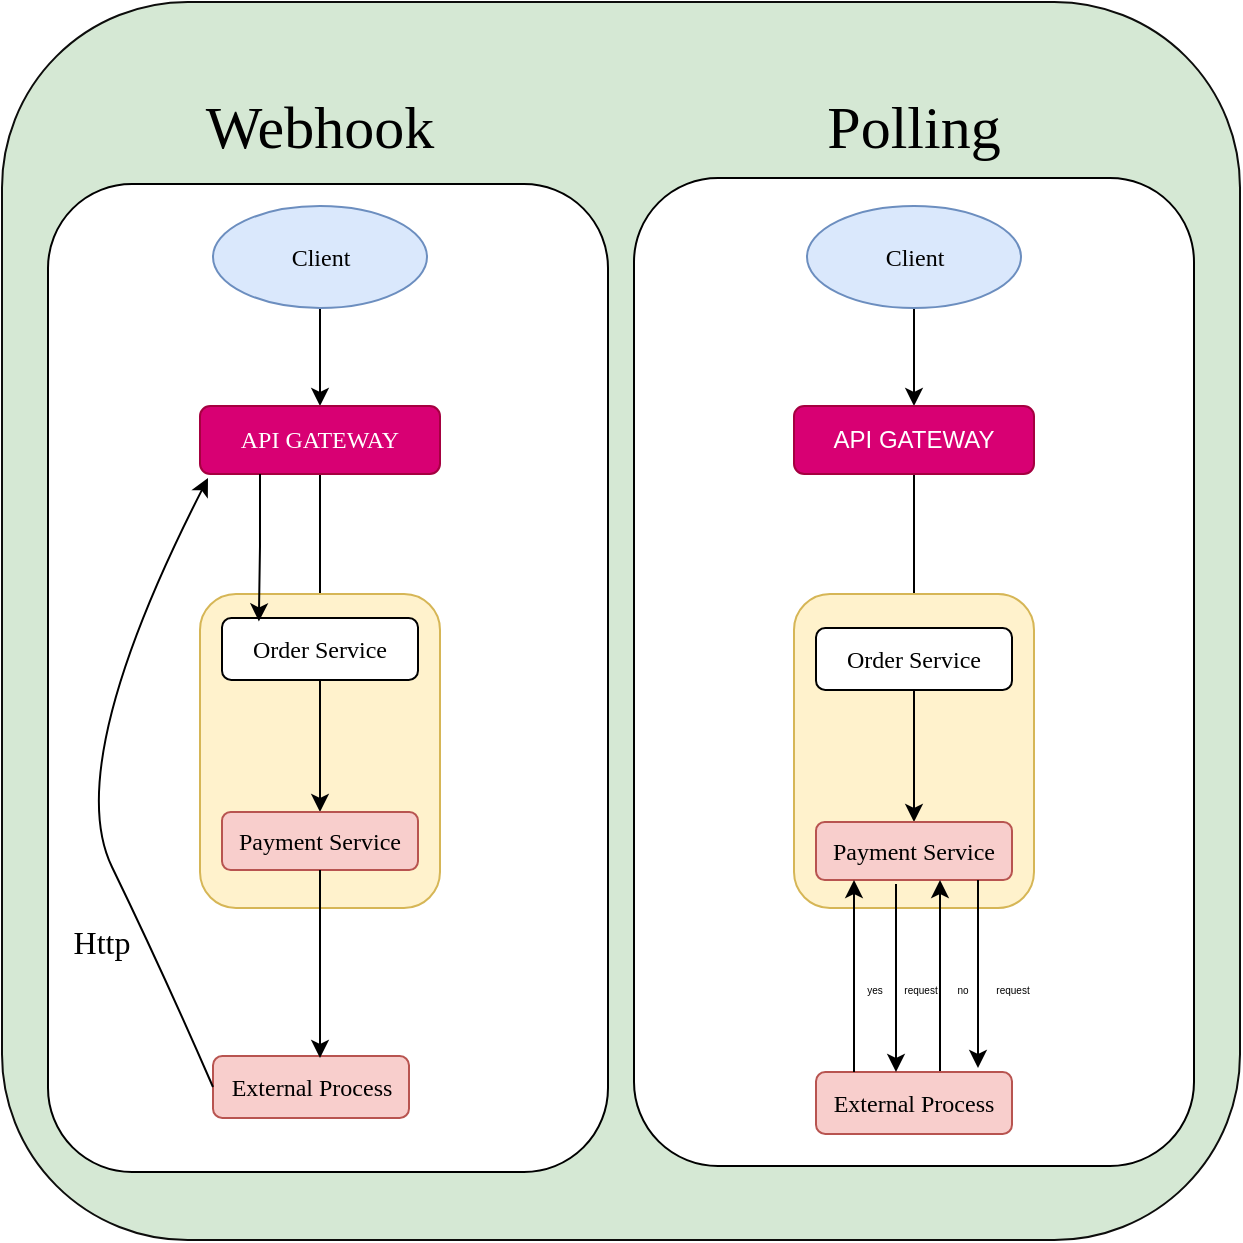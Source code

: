<mxfile version="23.1.0" type="github">
  <diagram name="第 1 页" id="CUz7M23mA05KBAmMzyJa">
    <mxGraphModel dx="1149" dy="688" grid="0" gridSize="10" guides="1" tooltips="1" connect="1" arrows="1" fold="1" page="1" pageScale="1" pageWidth="827" pageHeight="1169" math="0" shadow="0">
      <root>
        <mxCell id="0" />
        <mxCell id="1" parent="0" />
        <mxCell id="FvFkndPq2cMMcn-Cuwkf-10" value="" style="whiteSpace=wrap;html=1;aspect=fixed;fillColor=#d5e8d4;strokeColor=#0d0d0c;movable=1;resizable=1;rotatable=1;deletable=1;editable=1;locked=0;connectable=1;rounded=1;glass=0;shadow=0;" vertex="1" parent="1">
          <mxGeometry x="86" y="3" width="619" height="619" as="geometry" />
        </mxCell>
        <mxCell id="FvFkndPq2cMMcn-Cuwkf-12" value="" style="rounded=1;whiteSpace=wrap;html=1;movable=1;resizable=1;rotatable=1;deletable=1;editable=1;locked=0;connectable=1;" vertex="1" parent="1">
          <mxGeometry x="109" y="94" width="280" height="494" as="geometry" />
        </mxCell>
        <mxCell id="FvFkndPq2cMMcn-Cuwkf-13" value="" style="rounded=1;whiteSpace=wrap;html=1;movable=1;resizable=1;rotatable=1;deletable=1;editable=1;locked=0;connectable=1;" vertex="1" parent="1">
          <mxGeometry x="402" y="91" width="280" height="494" as="geometry" />
        </mxCell>
        <mxCell id="FvFkndPq2cMMcn-Cuwkf-14" value="Webhook" style="text;html=1;strokeColor=none;fillColor=none;align=center;verticalAlign=middle;whiteSpace=wrap;rounded=0;fontFamily=Comic Sans MS;fontSize=30;" vertex="1" parent="1">
          <mxGeometry x="215" y="50" width="60" height="30" as="geometry" />
        </mxCell>
        <mxCell id="FvFkndPq2cMMcn-Cuwkf-16" value="Polling" style="text;html=1;strokeColor=none;fillColor=none;align=center;verticalAlign=middle;whiteSpace=wrap;rounded=0;fontFamily=Comic Sans MS;fontSize=30;" vertex="1" parent="1">
          <mxGeometry x="512" y="50" width="60" height="30" as="geometry" />
        </mxCell>
        <mxCell id="FvFkndPq2cMMcn-Cuwkf-36" style="edgeStyle=orthogonalEdgeStyle;rounded=0;orthogonalLoop=1;jettySize=auto;html=1;exitX=0.5;exitY=1;exitDx=0;exitDy=0;entryX=0.5;entryY=0;entryDx=0;entryDy=0;" edge="1" parent="1" source="FvFkndPq2cMMcn-Cuwkf-26" target="FvFkndPq2cMMcn-Cuwkf-28">
          <mxGeometry relative="1" as="geometry" />
        </mxCell>
        <mxCell id="FvFkndPq2cMMcn-Cuwkf-26" value="&lt;font face=&quot;Comic Sans MS&quot;&gt;Client&lt;/font&gt;" style="ellipse;whiteSpace=wrap;html=1;fillColor=#dae8fc;strokeColor=#6c8ebf;" vertex="1" parent="1">
          <mxGeometry x="191.5" y="105" width="107" height="51" as="geometry" />
        </mxCell>
        <mxCell id="FvFkndPq2cMMcn-Cuwkf-42" style="edgeStyle=orthogonalEdgeStyle;rounded=0;orthogonalLoop=1;jettySize=auto;html=1;exitX=0.5;exitY=1;exitDx=0;exitDy=0;entryX=0.5;entryY=0;entryDx=0;entryDy=0;" edge="1" parent="1" source="FvFkndPq2cMMcn-Cuwkf-27" target="FvFkndPq2cMMcn-Cuwkf-29">
          <mxGeometry relative="1" as="geometry" />
        </mxCell>
        <mxCell id="FvFkndPq2cMMcn-Cuwkf-27" value="&lt;font face=&quot;Comic Sans MS&quot;&gt;Client&lt;/font&gt;" style="ellipse;whiteSpace=wrap;html=1;fillColor=#dae8fc;strokeColor=#6c8ebf;" vertex="1" parent="1">
          <mxGeometry x="488.5" y="105" width="107" height="51" as="geometry" />
        </mxCell>
        <mxCell id="FvFkndPq2cMMcn-Cuwkf-48" style="edgeStyle=orthogonalEdgeStyle;rounded=0;orthogonalLoop=1;jettySize=auto;html=1;exitX=0.5;exitY=1;exitDx=0;exitDy=0;entryX=0.5;entryY=0;entryDx=0;entryDy=0;" edge="1" parent="1" source="FvFkndPq2cMMcn-Cuwkf-28" target="FvFkndPq2cMMcn-Cuwkf-32">
          <mxGeometry relative="1" as="geometry" />
        </mxCell>
        <mxCell id="FvFkndPq2cMMcn-Cuwkf-28" value="API GATEWAY" style="rounded=1;whiteSpace=wrap;html=1;fillColor=#d80073;fontColor=#ffffff;strokeColor=#A50040;fontFamily=Comic Sans MS;" vertex="1" parent="1">
          <mxGeometry x="185" y="205" width="120" height="34" as="geometry" />
        </mxCell>
        <mxCell id="FvFkndPq2cMMcn-Cuwkf-49" style="edgeStyle=orthogonalEdgeStyle;rounded=0;orthogonalLoop=1;jettySize=auto;html=1;exitX=0.5;exitY=1;exitDx=0;exitDy=0;entryX=0.5;entryY=0;entryDx=0;entryDy=0;" edge="1" parent="1" source="FvFkndPq2cMMcn-Cuwkf-29" target="FvFkndPq2cMMcn-Cuwkf-44">
          <mxGeometry relative="1" as="geometry" />
        </mxCell>
        <mxCell id="FvFkndPq2cMMcn-Cuwkf-29" value="API GATEWAY" style="rounded=1;whiteSpace=wrap;html=1;fillColor=#d80073;fontColor=#ffffff;strokeColor=#A50040;" vertex="1" parent="1">
          <mxGeometry x="482" y="205" width="120" height="34" as="geometry" />
        </mxCell>
        <mxCell id="FvFkndPq2cMMcn-Cuwkf-31" value="" style="rounded=1;whiteSpace=wrap;html=1;fillColor=#fff2cc;strokeColor=#d6b656;movable=1;resizable=1;rotatable=1;deletable=1;editable=1;locked=0;connectable=1;" vertex="1" parent="1">
          <mxGeometry x="185" y="299" width="120" height="157" as="geometry" />
        </mxCell>
        <mxCell id="FvFkndPq2cMMcn-Cuwkf-38" style="edgeStyle=orthogonalEdgeStyle;rounded=0;orthogonalLoop=1;jettySize=auto;html=1;exitX=0.5;exitY=1;exitDx=0;exitDy=0;entryX=0.5;entryY=0;entryDx=0;entryDy=0;" edge="1" parent="1" source="FvFkndPq2cMMcn-Cuwkf-32" target="FvFkndPq2cMMcn-Cuwkf-33">
          <mxGeometry relative="1" as="geometry" />
        </mxCell>
        <mxCell id="FvFkndPq2cMMcn-Cuwkf-32" value="Order Service" style="rounded=1;whiteSpace=wrap;html=1;fontFamily=Comic Sans MS;" vertex="1" parent="1">
          <mxGeometry x="196" y="311" width="98" height="31" as="geometry" />
        </mxCell>
        <mxCell id="FvFkndPq2cMMcn-Cuwkf-33" value="Payment Service" style="rounded=1;whiteSpace=wrap;html=1;fillColor=#f8cecc;strokeColor=#b85450;fontFamily=Comic Sans MS;" vertex="1" parent="1">
          <mxGeometry x="196" y="408" width="98" height="29" as="geometry" />
        </mxCell>
        <mxCell id="FvFkndPq2cMMcn-Cuwkf-35" value="External Process" style="rounded=1;whiteSpace=wrap;html=1;fillColor=#f8cecc;strokeColor=#b85450;fontFamily=Comic Sans MS;" vertex="1" parent="1">
          <mxGeometry x="191.5" y="530" width="98" height="31" as="geometry" />
        </mxCell>
        <mxCell id="FvFkndPq2cMMcn-Cuwkf-39" value="" style="endArrow=classic;html=1;rounded=0;" edge="1" parent="1">
          <mxGeometry width="50" height="50" relative="1" as="geometry">
            <mxPoint x="245" y="437" as="sourcePoint" />
            <mxPoint x="245" y="531" as="targetPoint" />
          </mxGeometry>
        </mxCell>
        <mxCell id="FvFkndPq2cMMcn-Cuwkf-40" value="" style="curved=1;endArrow=classic;html=1;rounded=0;exitX=0;exitY=0.5;exitDx=0;exitDy=0;" edge="1" parent="1" source="FvFkndPq2cMMcn-Cuwkf-35">
          <mxGeometry width="50" height="50" relative="1" as="geometry">
            <mxPoint x="116" y="487" as="sourcePoint" />
            <mxPoint x="189" y="241" as="targetPoint" />
            <Array as="points">
              <mxPoint x="166" y="487" />
              <mxPoint x="116" y="384" />
            </Array>
          </mxGeometry>
        </mxCell>
        <mxCell id="FvFkndPq2cMMcn-Cuwkf-43" value="" style="rounded=1;whiteSpace=wrap;html=1;fillColor=#fff2cc;strokeColor=#d6b656;movable=1;resizable=1;rotatable=1;deletable=1;editable=1;locked=0;connectable=1;" vertex="1" parent="1">
          <mxGeometry x="482" y="299" width="120" height="157" as="geometry" />
        </mxCell>
        <mxCell id="FvFkndPq2cMMcn-Cuwkf-50" style="edgeStyle=orthogonalEdgeStyle;rounded=0;orthogonalLoop=1;jettySize=auto;html=1;exitX=0.5;exitY=1;exitDx=0;exitDy=0;entryX=0.5;entryY=0;entryDx=0;entryDy=0;" edge="1" parent="1" source="FvFkndPq2cMMcn-Cuwkf-44" target="FvFkndPq2cMMcn-Cuwkf-45">
          <mxGeometry relative="1" as="geometry" />
        </mxCell>
        <mxCell id="FvFkndPq2cMMcn-Cuwkf-44" value="Order Service" style="rounded=1;whiteSpace=wrap;html=1;fontFamily=Comic Sans MS;" vertex="1" parent="1">
          <mxGeometry x="493" y="316" width="98" height="31" as="geometry" />
        </mxCell>
        <mxCell id="FvFkndPq2cMMcn-Cuwkf-45" value="Payment Service" style="rounded=1;whiteSpace=wrap;html=1;fillColor=#f8cecc;strokeColor=#b85450;fontFamily=Comic Sans MS;" vertex="1" parent="1">
          <mxGeometry x="493" y="413" width="98" height="29" as="geometry" />
        </mxCell>
        <mxCell id="FvFkndPq2cMMcn-Cuwkf-54" style="edgeStyle=orthogonalEdgeStyle;rounded=0;orthogonalLoop=1;jettySize=auto;html=1;exitX=0.5;exitY=0;exitDx=0;exitDy=0;entryX=0.5;entryY=1;entryDx=0;entryDy=0;" edge="1" parent="1">
          <mxGeometry relative="1" as="geometry">
            <mxPoint x="555" y="538" as="sourcePoint" />
            <mxPoint x="555" y="442" as="targetPoint" />
          </mxGeometry>
        </mxCell>
        <mxCell id="FvFkndPq2cMMcn-Cuwkf-46" value="External Process" style="rounded=1;whiteSpace=wrap;html=1;fillColor=#f8cecc;strokeColor=#b85450;fontFamily=Comic Sans MS;" vertex="1" parent="1">
          <mxGeometry x="493" y="538" width="98" height="31" as="geometry" />
        </mxCell>
        <mxCell id="FvFkndPq2cMMcn-Cuwkf-51" value="" style="endArrow=classic;html=1;rounded=0;" edge="1" parent="1">
          <mxGeometry width="50" height="50" relative="1" as="geometry">
            <mxPoint x="574" y="442" as="sourcePoint" />
            <mxPoint x="574" y="536" as="targetPoint" />
          </mxGeometry>
        </mxCell>
        <mxCell id="FvFkndPq2cMMcn-Cuwkf-53" value="" style="endArrow=classic;html=1;rounded=0;" edge="1" parent="1">
          <mxGeometry width="50" height="50" relative="1" as="geometry">
            <mxPoint x="533" y="444" as="sourcePoint" />
            <mxPoint x="533" y="538" as="targetPoint" />
          </mxGeometry>
        </mxCell>
        <mxCell id="FvFkndPq2cMMcn-Cuwkf-55" style="edgeStyle=orthogonalEdgeStyle;rounded=0;orthogonalLoop=1;jettySize=auto;html=1;exitX=0.5;exitY=0;exitDx=0;exitDy=0;entryX=0.5;entryY=1;entryDx=0;entryDy=0;" edge="1" parent="1">
          <mxGeometry relative="1" as="geometry">
            <mxPoint x="512" y="538" as="sourcePoint" />
            <mxPoint x="512" y="442" as="targetPoint" />
          </mxGeometry>
        </mxCell>
        <mxCell id="FvFkndPq2cMMcn-Cuwkf-56" style="edgeStyle=orthogonalEdgeStyle;rounded=0;orthogonalLoop=1;jettySize=auto;html=1;exitX=0.25;exitY=1;exitDx=0;exitDy=0;entryX=0.188;entryY=0.055;entryDx=0;entryDy=0;entryPerimeter=0;" edge="1" parent="1" source="FvFkndPq2cMMcn-Cuwkf-28" target="FvFkndPq2cMMcn-Cuwkf-32">
          <mxGeometry relative="1" as="geometry" />
        </mxCell>
        <mxCell id="FvFkndPq2cMMcn-Cuwkf-57" value="Http" style="text;html=1;strokeColor=none;fillColor=none;align=center;verticalAlign=middle;whiteSpace=wrap;rounded=0;fontFamily=Comic Sans MS;fontSize=16;" vertex="1" parent="1">
          <mxGeometry x="106" y="458" width="60" height="30" as="geometry" />
        </mxCell>
        <mxCell id="FvFkndPq2cMMcn-Cuwkf-62" value="request" style="text;html=1;strokeColor=none;fillColor=none;align=center;verticalAlign=middle;whiteSpace=wrap;rounded=0;fontSize=5;strokeWidth=3;" vertex="1" parent="1">
          <mxGeometry x="581" y="490" width="21" height="12" as="geometry" />
        </mxCell>
        <mxCell id="FvFkndPq2cMMcn-Cuwkf-63" value="no" style="text;html=1;strokeColor=none;fillColor=none;align=center;verticalAlign=middle;whiteSpace=wrap;rounded=0;fontSize=5;strokeWidth=3;" vertex="1" parent="1">
          <mxGeometry x="556" y="490" width="21" height="12" as="geometry" />
        </mxCell>
        <mxCell id="FvFkndPq2cMMcn-Cuwkf-64" value="&lt;font style=&quot;font-size: 5px;&quot;&gt;request&lt;/font&gt;" style="text;html=1;strokeColor=none;fillColor=none;align=center;verticalAlign=middle;whiteSpace=wrap;rounded=0;fontSize=5;" vertex="1" parent="1">
          <mxGeometry x="535" y="490" width="21" height="12" as="geometry" />
        </mxCell>
        <mxCell id="FvFkndPq2cMMcn-Cuwkf-65" value="&lt;font style=&quot;font-size: 5px;&quot;&gt;yes&lt;/font&gt;" style="text;html=1;strokeColor=none;fillColor=none;align=center;verticalAlign=middle;whiteSpace=wrap;rounded=0;fontSize=5;" vertex="1" parent="1">
          <mxGeometry x="512" y="490" width="21" height="12" as="geometry" />
        </mxCell>
      </root>
    </mxGraphModel>
  </diagram>
</mxfile>
